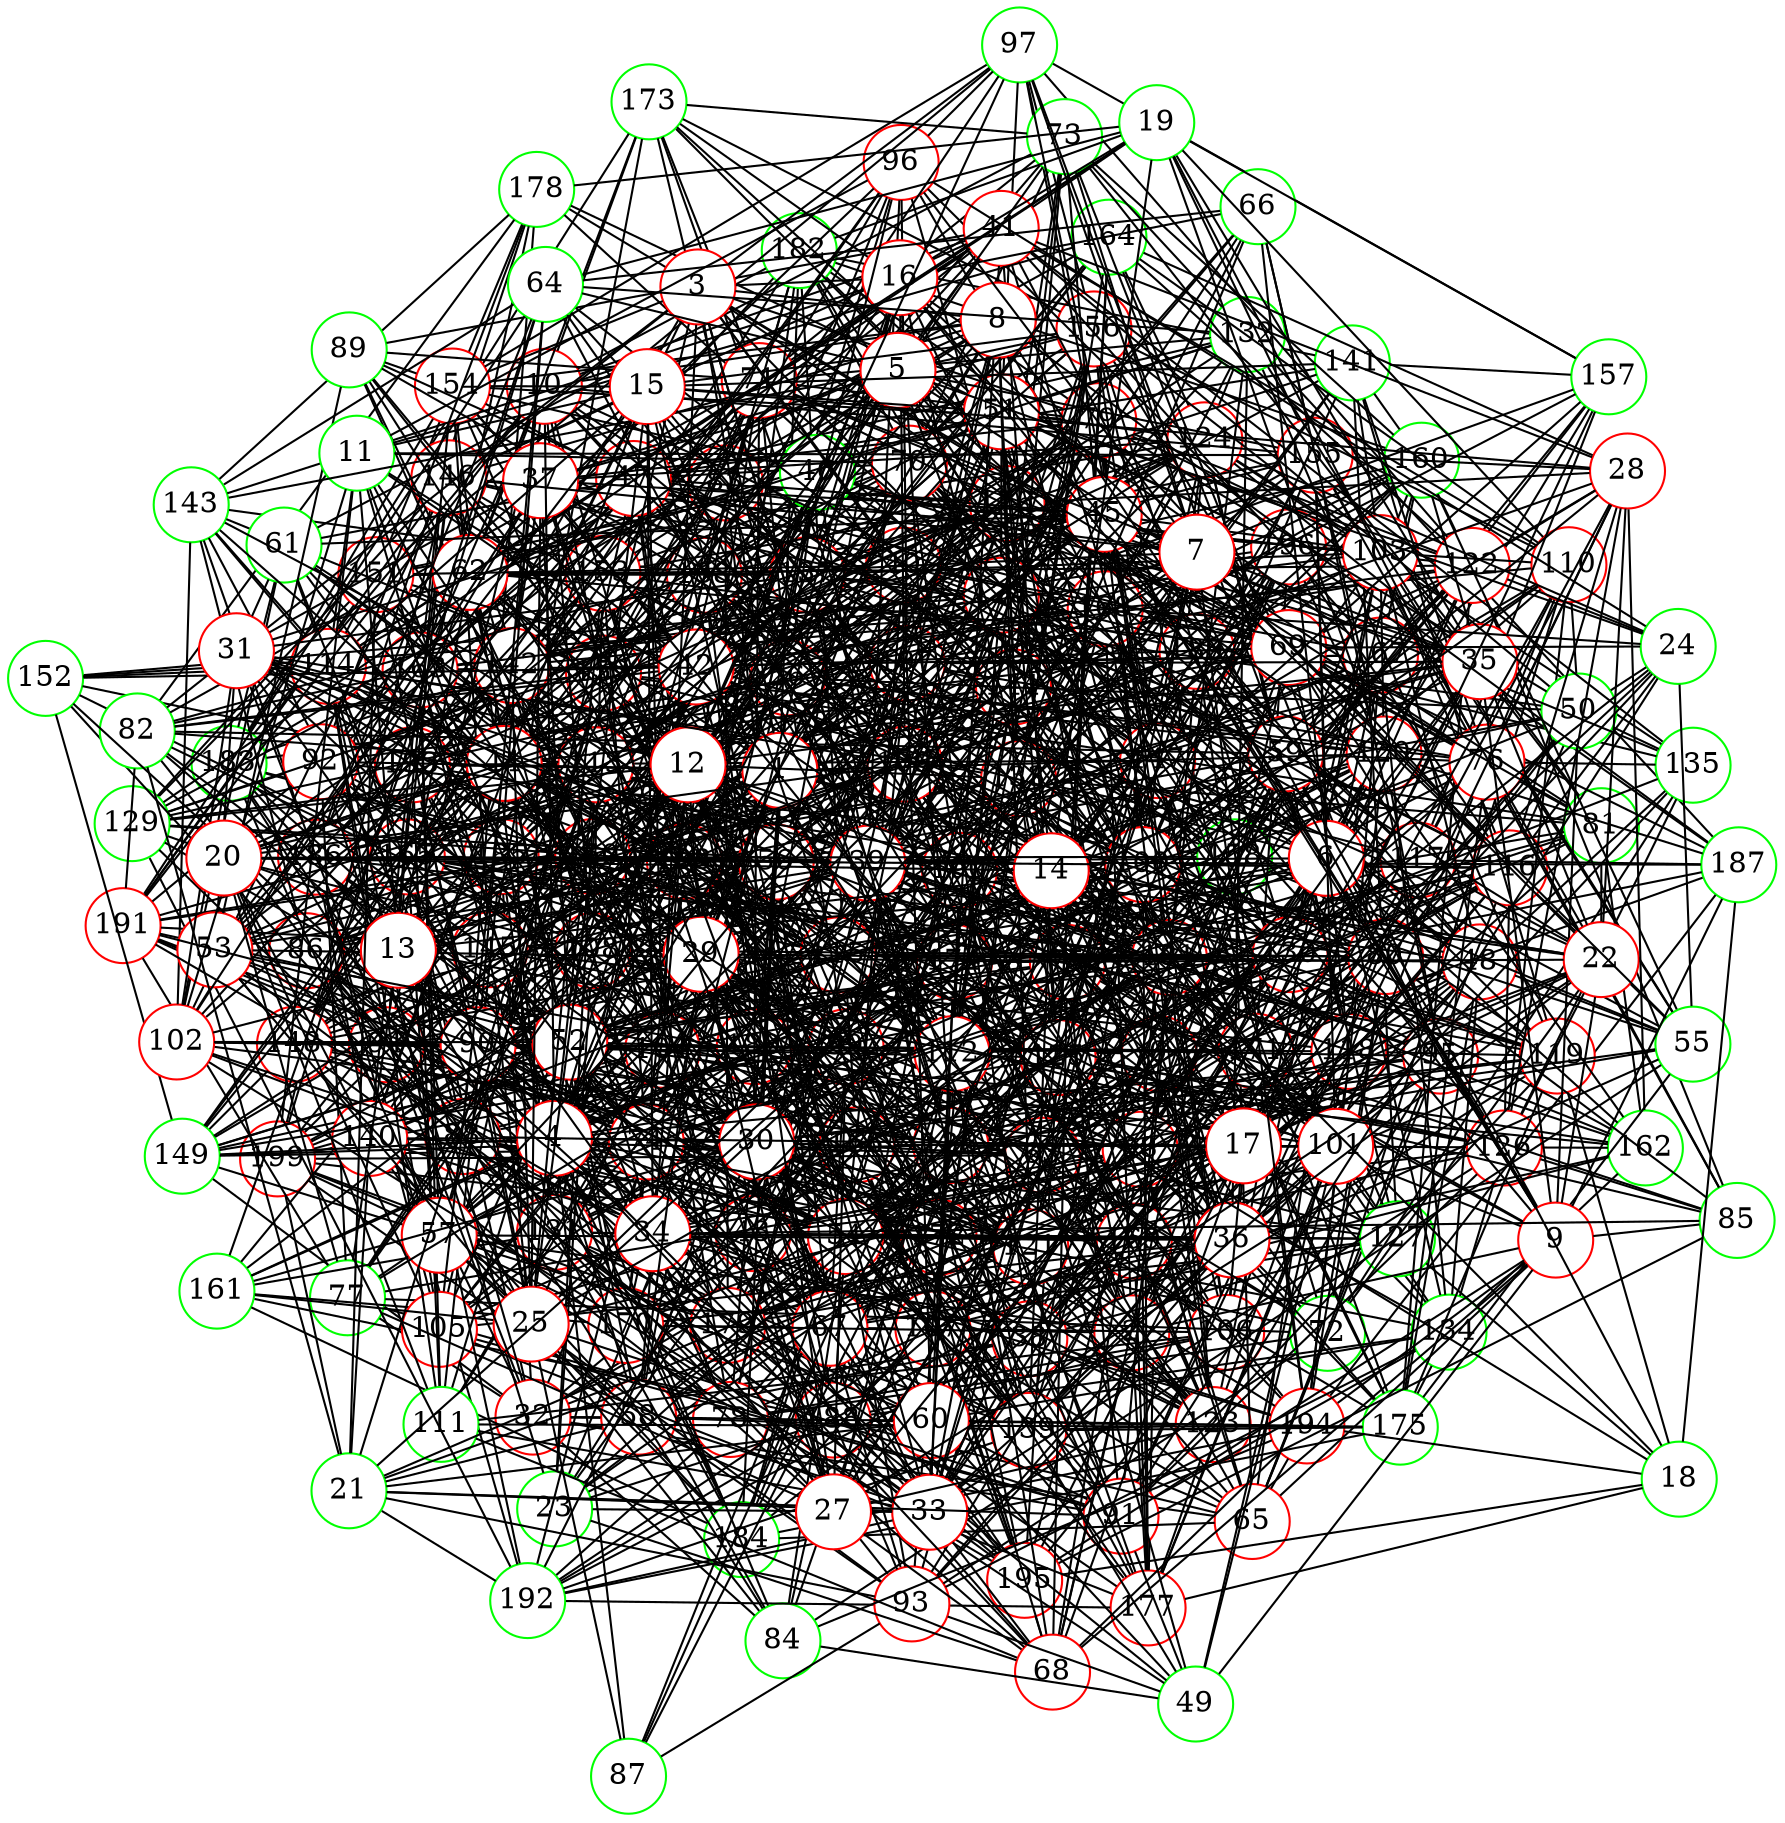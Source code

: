 graph {
graph ["layout"="fdp"]
node ["style"="filled","fillcolor"="white","fixedsize"="true","shape"="circle"]
"0" ["color"="red"]
"32" ["color"="red"]
"65" ["color"="red"]
"98" ["color"="red"]
"195" ["color"="red"]
"133" ["color"="red"]
"134" ["color"="green"]
"162" ["color"="green"]
"166" ["color"="red"]
"194" ["color"="red"]
"170" ["color"="red"]
"198" ["color"="red"]
"184" ["color"="green"]
"189" ["color"="red"]
"196" ["color"="red"]
"181" ["color"="red"]
"182" ["color"="green"]
"186" ["color"="red"]
"192" ["color"="green"]
"167" ["color"="red"]
"197" ["color"="red"]
"138" ["color"="red"]
"141" ["color"="green"]
"160" ["color"="green"]
"174" ["color"="red"]
"175" ["color"="green"]
"180" ["color"="red"]
"183" ["color"="green"]
"190" ["color"="red"]
"172" ["color"="red"]
"199" ["color"="red"]
"179" ["color"="red"]
"193" ["color"="red"]
"191" ["color"="red"]
"157" ["color"="green"]
"158" ["color"="green"]
"143" ["color"="green"]
"178" ["color"="green"]
"185" ["color"="red"]
"159" ["color"="red"]
"151" ["color"="red"]
"155" ["color"="red"]
"156" ["color"="red"]
"171" ["color"="red"]
"188" ["color"="red"]
"173" ["color"="green"]
"144" ["color"="red"]
"150" ["color"="red"]
"154" ["color"="red"]
"163" ["color"="red"]
"169" ["color"="red"]
"177" ["color"="red"]
"108" ["color"="red"]
"137" ["color"="red"]
"161" ["color"="green"]
"164" ["color"="green"]
"145" ["color"="red"]
"176" ["color"="red"]
"187" ["color"="green"]
"109" ["color"="red"]
"118" ["color"="red"]
"139" ["color"="red"]
"147" ["color"="red"]
"119" ["color"="red"]
"132" ["color"="green"]
"168" ["color"="red"]
"124" ["color"="red"]
"165" ["color"="red"]
"135" ["color"="green"]
"127" ["color"="green"]
"146" ["color"="red"]
"153" ["color"="red"]
"126" ["color"="red"]
"120" ["color"="red"]
"123" ["color"="red"]
"136" ["color"="red"]
"148" ["color"="red"]
"149" ["color"="green"]
"152" ["color"="green"]
"125" ["color"="red"]
"131" ["color"="red"]
"72" ["color"="green"]
"77" ["color"="green"]
"91" ["color"="red"]
"104" ["color"="red"]
"105" ["color"="red"]
"130" ["color"="red"]
"114" ["color"="red"]
"115" ["color"="red"]
"111" ["color"="green"]
"121" ["color"="red"]
"140" ["color"="red"]
"117" ["color"="red"]
"92" ["color"="red"]
"129" ["color"="green"]
"78" ["color"="red"]
"106" ["color"="red"]
"107" ["color"="red"]
"128" ["color"="red"]
"88" ["color"="red"]
"102" ["color"="red"]
"113" ["color"="red"]
"142" ["color"="red"]
"94" ["color"="red"]
"122" ["color"="red"]
"110" ["color"="red"]
"80" ["color"="red"]
"85" ["color"="green"]
"93" ["color"="red"]
"75" ["color"="red"]
"83" ["color"="red"]
"97" ["color"="green"]
"116" ["color"="red"]
"95" ["color"="red"]
"99" ["color"="red"]
"38" ["color"="red"]
"70" ["color"="red"]
"73" ["color"="green"]
"112" ["color"="red"]
"74" ["color"="red"]
"81" ["color"="green"]
"90" ["color"="red"]
"48" ["color"="red"]
"67" ["color"="red"]
"103" ["color"="red"]
"82" ["color"="green"]
"55" ["color"="green"]
"100" ["color"="red"]
"84" ["color"="green"]
"63" ["color"="red"]
"71" ["color"="red"]
"79" ["color"="red"]
"89" ["color"="green"]
"59" ["color"="red"]
"76" ["color"="red"]
"50" ["color"="green"]
"56" ["color"="red"]
"61" ["color"="green"]
"54" ["color"="red"]
"87" ["color"="green"]
"58" ["color"="red"]
"62" ["color"="red"]
"96" ["color"="red"]
"69" ["color"="red"]
"86" ["color"="red"]
"40" ["color"="red"]
"43" ["color"="red"]
"47" ["color"="red"]
"53" ["color"="red"]
"60" ["color"="red"]
"2" ["color"="red"]
"35" ["color"="red"]
"44" ["color"="red"]
"45" ["color"="red"]
"46" ["color"="green"]
"36" ["color"="red"]
"51" ["color"="red"]
"57" ["color"="red"]
"68" ["color"="red"]
"6" ["color"="red"]
"9" ["color"="red"]
"39" ["color"="red"]
"49" ["color"="green"]
"101" ["color"="red"]
"22" ["color"="red"]
"28" ["color"="red"]
"41" ["color"="red"]
"42" ["color"="red"]
"52" ["color"="red"]
"10" ["color"="red"]
"23" ["color"="green"]
"33" ["color"="red"]
"26" ["color"="red"]
"1" ["color"="red"]
"66" ["color"="green"]
"3" ["color"="red"]
"8" ["color"="red"]
"30" ["color"="red"]
"37" ["color"="red"]
"16" ["color"="red"]
"34" ["color"="red"]
"19" ["color"="green"]
"64" ["color"="green"]
"4" ["color"="red"]
"5" ["color"="red"]
"24" ["color"="green"]
"11" ["color"="green"]
"13" ["color"="red"]
"15" ["color"="red"]
"17" ["color"="red"]
"25" ["color"="red"]
"29" ["color"="red"]
"7" ["color"="red"]
"12" ["color"="red"]
"31" ["color"="red"]
"14" ["color"="red"]
"20" ["color"="red"]
"18" ["color"="green"]
"21" ["color"="green"]
"27" ["color"="red"]
"0" -- "32"
"0" -- "96"
"0" -- "193"
"0" -- "2"
"0" -- "99"
"0" -- "166"
"0" -- "167"
"0" -- "10"
"0" -- "106"
"0" -- "75"
"0" -- "174"
"0" -- "79"
"0" -- "48"
"0" -- "81"
"0" -- "177"
"0" -- "23"
"0" -- "26"
"0" -- "123"
"0" -- "156"
"0" -- "94"
"0" -- "63"
"32" -- "65"
"32" -- "194"
"32" -- "165"
"32" -- "38"
"32" -- "40"
"32" -- "43"
"32" -- "77"
"32" -- "84"
"32" -- "117"
"32" -- "149"
"32" -- "86"
"32" -- "185"
"32" -- "58"
"32" -- "91"
"65" -- "98"
"65" -- "194"
"65" -- "131"
"65" -- "198"
"65" -- "167"
"65" -- "72"
"65" -- "104"
"65" -- "75"
"65" -- "107"
"65" -- "116"
"65" -- "184"
"65" -- "188"
"65" -- "158"
"65" -- "95"
"98" -- "195"
"98" -- "133"
"98" -- "138"
"98" -- "157"
"98" -- "160"
"98" -- "108"
"98" -- "177"
"98" -- "120"
"98" -- "123"
"98" -- "124"
"98" -- "191"
"133" -- "134"
"133" -- "199"
"133" -- "150"
"133" -- "156"
"133" -- "158"
"133" -- "180"
"133" -- "191"
"134" -- "162"
"134" -- "167"
"134" -- "138"
"134" -- "175"
"134" -- "144"
"134" -- "188"
"162" -- "166"
"162" -- "181"
"166" -- "194"
"166" -- "195"
"166" -- "170"
"166" -- "181"
"166" -- "182"
"166" -- "184"
"170" -- "198"
"170" -- "184"
"184" -- "194"
"184" -- "189"
"189" -- "196"
"181" -- "182"
"181" -- "186"
"186" -- "192"
"167" -- "197"
"167" -- "181"
"167" -- "182"
"138" -- "197"
"138" -- "141"
"138" -- "143"
"138" -- "180"
"138" -- "181"
"138" -- "182"
"138" -- "151"
"138" -- "155"
"138" -- "156"
"141" -- "160"
"141" -- "172"
"141" -- "182"
"141" -- "157"
"160" -- "197"
"160" -- "167"
"160" -- "174"
"160" -- "182"
"160" -- "190"
"174" -- "197"
"174" -- "175"
"174" -- "183"
"175" -- "192"
"175" -- "180"
"175" -- "181"
"183" -- "197"
"172" -- "196"
"172" -- "199"
"172" -- "179"
"172" -- "191"
"179" -- "193"
"179" -- "196"
"179" -- "197"
"179" -- "199"
"179" -- "190"
"157" -- "167"
"157" -- "158"
"143" -- "170"
"143" -- "178"
"143" -- "185"
"143" -- "186"
"143" -- "159"
"178" -- "193"
"178" -- "196"
"178" -- "186"
"159" -- "194"
"159" -- "166"
"151" -- "166"
"151" -- "178"
"151" -- "159"
"151" -- "191"
"156" -- "171"
"156" -- "173"
"156" -- "174"
"156" -- "185"
"171" -- "194"
"171" -- "196"
"171" -- "180"
"171" -- "181"
"171" -- "188"
"171" -- "189"
"188" -- "195"
"173" -- "183"
"173" -- "189"
"173" -- "174"
"144" -- "193"
"144" -- "197"
"144" -- "180"
"144" -- "150"
"144" -- "184"
"144" -- "185"
"144" -- "154"
"144" -- "186"
"144" -- "157"
"150" -- "183"
"150" -- "155"
"150" -- "191"
"154" -- "163"
"154" -- "174"
"154" -- "183"
"163" -- "196"
"163" -- "167"
"163" -- "169"
"163" -- "185"
"163" -- "190"
"169" -- "192"
"169" -- "177"
"169" -- "185"
"169" -- "188"
"177" -- "192"
"177" -- "180"
"108" -- "160"
"108" -- "137"
"108" -- "109"
"108" -- "146"
"108" -- "153"
"108" -- "126"
"108" -- "191"
"137" -- "161"
"137" -- "164"
"137" -- "167"
"137" -- "169"
"137" -- "145"
"137" -- "151"
"161" -- "180"
"161" -- "184"
"161" -- "170"
"161" -- "188"
"161" -- "174"
"145" -- "199"
"145" -- "173"
"145" -- "176"
"145" -- "154"
"176" -- "193"
"176" -- "181"
"176" -- "183"
"176" -- "187"
"176" -- "189"
"187" -- "194"
"187" -- "196"
"109" -- "145"
"109" -- "181"
"109" -- "118"
"109" -- "150"
"109" -- "155"
"118" -- "194"
"118" -- "167"
"118" -- "137"
"118" -- "139"
"118" -- "145"
"118" -- "119"
"118" -- "184"
"118" -- "124"
"139" -- "192"
"139" -- "175"
"139" -- "147"
"139" -- "179"
"139" -- "181"
"139" -- "150"
"139" -- "159"
"147" -- "193"
"147" -- "175"
"147" -- "178"
"147" -- "182"
"147" -- "156"
"147" -- "188"
"147" -- "189"
"119" -- "132"
"119" -- "166"
"119" -- "168"
"119" -- "141"
"119" -- "175"
"119" -- "144"
"119" -- "185"
"119" -- "190"
"132" -- "133"
"132" -- "181"
"132" -- "187"
"168" -- "198"
"168" -- "174"
"168" -- "181"
"124" -- "132"
"124" -- "164"
"124" -- "165"
"124" -- "135"
"124" -- "168"
"124" -- "137"
"124" -- "151"
"124" -- "127"
"165" -- "166"
"165" -- "198"
"165" -- "171"
"165" -- "181"
"165" -- "184"
"127" -- "170"
"127" -- "141"
"127" -- "158"
"146" -- "193"
"146" -- "165"
"146" -- "199"
"146" -- "170"
"146" -- "189"
"146" -- "190"
"146" -- "159"
"146" -- "191"
"153" -- "165"
"153" -- "171"
"153" -- "176"
"153" -- "186"
"126" -- "134"
"126" -- "135"
"126" -- "176"
"126" -- "145"
"120" -- "194"
"120" -- "196"
"120" -- "137"
"120" -- "139"
"120" -- "187"
"120" -- "190"
"120" -- "159"
"123" -- "167"
"123" -- "136"
"123" -- "169"
"123" -- "139"
"123" -- "172"
"123" -- "177"
"123" -- "181"
"123" -- "150"
"123" -- "188"
"123" -- "125"
"123" -- "190"
"136" -- "168"
"136" -- "137"
"136" -- "170"
"136" -- "148"
"136" -- "149"
"136" -- "187"
"136" -- "190"
"136" -- "159"
"148" -- "195"
"148" -- "198"
"148" -- "149"
"148" -- "182"
"149" -- "165"
"149" -- "198"
"149" -- "179"
"149" -- "152"
"149" -- "153"
"152" -- "165"
"152" -- "168"
"152" -- "190"
"125" -- "162"
"125" -- "195"
"125" -- "164"
"125" -- "133"
"125" -- "165"
"125" -- "179"
"125" -- "150"
"125" -- "185"
"125" -- "189"
"131" -- "161"
"131" -- "163"
"131" -- "174"
"131" -- "180"
"131" -- "183"
"131" -- "185"
"131" -- "154"
"72" -- "135"
"72" -- "168"
"72" -- "137"
"72" -- "77"
"72" -- "78"
"72" -- "110"
"72" -- "174"
"72" -- "80"
"72" -- "88"
"72" -- "93"
"77" -- "91"
"77" -- "92"
"77" -- "191"
"91" -- "131"
"91" -- "134"
"91" -- "104"
"91" -- "105"
"91" -- "172"
"91" -- "117"
"91" -- "119"
"91" -- "189"
"91" -- "126"
"104" -- "195"
"104" -- "198"
"104" -- "199"
"104" -- "139"
"104" -- "146"
"104" -- "149"
"104" -- "105"
"104" -- "171"
"104" -- "174"
"104" -- "111"
"104" -- "181"
"104" -- "121"
"104" -- "127"
"105" -- "130"
"105" -- "131"
"105" -- "165"
"105" -- "109"
"105" -- "174"
"105" -- "177"
"105" -- "114"
"105" -- "186"
"130" -- "160"
"130" -- "162"
"130" -- "199"
"130" -- "174"
"130" -- "187"
"130" -- "156"
"114" -- "192"
"114" -- "164"
"114" -- "133"
"114" -- "143"
"114" -- "115"
"114" -- "151"
"114" -- "152"
"115" -- "193"
"115" -- "196"
"115" -- "139"
"115" -- "176"
"115" -- "149"
"115" -- "181"
"115" -- "153"
"115" -- "127"
"111" -- "193"
"111" -- "163"
"111" -- "197"
"111" -- "185"
"111" -- "175"
"121" -- "198"
"121" -- "140"
"121" -- "174"
"121" -- "180"
"121" -- "123"
"121" -- "126"
"140" -- "163"
"140" -- "184"
"140" -- "186"
"117" -- "133"
"117" -- "145"
"117" -- "179"
"117" -- "182"
"117" -- "187"
"117" -- "156"
"117" -- "157"
"92" -- "129"
"92" -- "104"
"92" -- "137"
"92" -- "176"
"92" -- "145"
"92" -- "178"
"92" -- "182"
"92" -- "185"
"92" -- "189"
"92" -- "158"
"92" -- "191"
"129" -- "192"
"129" -- "131"
"129" -- "163"
"129" -- "198"
"129" -- "168"
"129" -- "145"
"129" -- "146"
"129" -- "151"
"78" -- "192"
"78" -- "193"
"78" -- "169"
"78" -- "106"
"78" -- "140"
"78" -- "115"
"78" -- "88"
"78" -- "122"
"78" -- "159"
"106" -- "195"
"106" -- "107"
"106" -- "171"
"106" -- "109"
"106" -- "111"
"106" -- "117"
"106" -- "181"
"106" -- "185"
"106" -- "188"
"107" -- "128"
"107" -- "192"
"107" -- "162"
"107" -- "163"
"107" -- "164"
"107" -- "133"
"107" -- "166"
"107" -- "170"
"107" -- "148"
"107" -- "119"
"107" -- "188"
"128" -- "130"
"128" -- "132"
"128" -- "133"
"128" -- "135"
"128" -- "137"
"128" -- "152"
"128" -- "157"
"128" -- "159"
"128" -- "175"
"128" -- "181"
"128" -- "182"
"128" -- "188"
"88" -- "165"
"88" -- "102"
"88" -- "134"
"88" -- "166"
"88" -- "138"
"88" -- "139"
"88" -- "113"
"88" -- "177"
"88" -- "114"
"88" -- "178"
"88" -- "152"
"88" -- "94"
"102" -- "104"
"102" -- "107"
"102" -- "171"
"102" -- "143"
"102" -- "146"
"102" -- "183"
"102" -- "153"
"113" -- "129"
"113" -- "132"
"113" -- "197"
"113" -- "199"
"113" -- "136"
"113" -- "141"
"113" -- "142"
"113" -- "176"
"113" -- "118"
"142" -- "160"
"142" -- "172"
"142" -- "148"
"94" -- "193"
"94" -- "98"
"94" -- "197"
"94" -- "108"
"94" -- "172"
"94" -- "111"
"94" -- "144"
"94" -- "114"
"94" -- "115"
"94" -- "148"
"94" -- "118"
"94" -- "121"
"94" -- "154"
"94" -- "125"
"94" -- "191"
"122" -- "160"
"122" -- "164"
"122" -- "197"
"122" -- "167"
"122" -- "169"
"122" -- "171"
"122" -- "175"
"122" -- "151"
"122" -- "125"
"110" -- "164"
"110" -- "196"
"110" -- "142"
"110" -- "180"
"110" -- "117"
"110" -- "156"
"110" -- "126"
"110" -- "158"
"80" -- "194"
"80" -- "108"
"80" -- "115"
"80" -- "85"
"80" -- "88"
"80" -- "185"
"80" -- "91"
"80" -- "123"
"80" -- "190"
"85" -- "195"
"85" -- "122"
"85" -- "155"
"85" -- "125"
"85" -- "126"
"85" -- "174"
"93" -- "134"
"93" -- "198"
"93" -- "135"
"93" -- "199"
"93" -- "169"
"93" -- "172"
"93" -- "142"
"93" -- "147"
"93" -- "186"
"75" -- "130"
"75" -- "164"
"75" -- "165"
"75" -- "171"
"75" -- "83"
"75" -- "115"
"75" -- "117"
"75" -- "120"
"75" -- "122"
"75" -- "91"
"75" -- "94"
"83" -- "97"
"83" -- "130"
"83" -- "131"
"83" -- "196"
"83" -- "165"
"83" -- "111"
"83" -- "147"
"83" -- "179"
"83" -- "148"
"83" -- "122"
"83" -- "188"
"97" -- "147"
"97" -- "151"
"97" -- "122"
"97" -- "154"
"97" -- "156"
"97" -- "157"
"116" -- "196"
"116" -- "165"
"116" -- "139"
"116" -- "118"
"116" -- "126"
"95" -- "99"
"95" -- "164"
"95" -- "109"
"95" -- "113"
"95" -- "179"
"95" -- "181"
"95" -- "120"
"95" -- "121"
"95" -- "123"
"95" -- "155"
"95" -- "126"
"99" -- "128"
"99" -- "193"
"99" -- "195"
"99" -- "141"
"99" -- "110"
"99" -- "177"
"99" -- "114"
"99" -- "148"
"99" -- "180"
"99" -- "149"
"99" -- "124"
"99" -- "156"
"38" -- "192"
"38" -- "194"
"38" -- "70"
"38" -- "198"
"38" -- "171"
"38" -- "140"
"38" -- "48"
"38" -- "80"
"38" -- "177"
"38" -- "50"
"38" -- "54"
"38" -- "55"
"38" -- "58"
"38" -- "154"
"38" -- "186"
"38" -- "59"
"38" -- "91"
"38" -- "123"
"38" -- "127"
"70" -- "164"
"70" -- "104"
"70" -- "168"
"70" -- "73"
"70" -- "74"
"70" -- "138"
"70" -- "77"
"70" -- "118"
"70" -- "151"
"70" -- "153"
"70" -- "95"
"73" -- "160"
"73" -- "132"
"73" -- "168"
"73" -- "173"
"73" -- "80"
"73" -- "112"
"73" -- "144"
"73" -- "176"
"73" -- "159"
"112" -- "163"
"112" -- "134"
"112" -- "198"
"112" -- "135"
"112" -- "139"
"112" -- "142"
"112" -- "174"
"112" -- "144"
"112" -- "177"
"112" -- "156"
"112" -- "188"
"112" -- "189"
"112" -- "190"
"74" -- "192"
"74" -- "99"
"74" -- "195"
"74" -- "168"
"74" -- "170"
"74" -- "108"
"74" -- "142"
"74" -- "176"
"74" -- "81"
"74" -- "145"
"74" -- "179"
"74" -- "116"
"74" -- "149"
"74" -- "151"
"74" -- "153"
"74" -- "90"
"74" -- "127"
"74" -- "191"
"81" -- "162"
"81" -- "133"
"81" -- "166"
"81" -- "176"
"81" -- "115"
"81" -- "88"
"81" -- "155"
"81" -- "159"
"90" -- "193"
"90" -- "130"
"90" -- "195"
"90" -- "164"
"90" -- "167"
"90" -- "199"
"90" -- "136"
"90" -- "109"
"90" -- "176"
"90" -- "114"
"90" -- "123"
"48" -- "67"
"48" -- "70"
"48" -- "134"
"48" -- "198"
"48" -- "103"
"48" -- "135"
"48" -- "107"
"48" -- "139"
"48" -- "171"
"48" -- "175"
"48" -- "83"
"48" -- "117"
"48" -- "55"
"48" -- "59"
"67" -- "193"
"67" -- "99"
"67" -- "196"
"67" -- "103"
"67" -- "78"
"67" -- "82"
"67" -- "150"
"67" -- "184"
"67" -- "153"
"67" -- "90"
"67" -- "127"
"103" -- "130"
"103" -- "163"
"103" -- "104"
"103" -- "137"
"103" -- "106"
"103" -- "141"
"103" -- "146"
"103" -- "116"
"103" -- "120"
"103" -- "124"
"103" -- "156"
"82" -- "163"
"82" -- "138"
"82" -- "107"
"82" -- "108"
"82" -- "113"
"82" -- "178"
"82" -- "88"
"82" -- "159"
"82" -- "191"
"55" -- "160"
"55" -- "100"
"55" -- "132"
"55" -- "103"
"55" -- "136"
"55" -- "175"
"55" -- "147"
"55" -- "84"
"55" -- "116"
"55" -- "158"
"55" -- "63"
"100" -- "196"
"100" -- "133"
"100" -- "109"
"100" -- "177"
"100" -- "116"
"100" -- "149"
"100" -- "150"
"100" -- "119"
"100" -- "120"
"100" -- "121"
"100" -- "153"
"100" -- "122"
"100" -- "155"
"100" -- "124"
"84" -- "145"
"84" -- "194"
"84" -- "183"
"84" -- "188"
"63" -- "65"
"63" -- "196"
"63" -- "102"
"63" -- "71"
"63" -- "199"
"63" -- "72"
"63" -- "136"
"63" -- "75"
"63" -- "140"
"63" -- "80"
"63" -- "116"
"63" -- "117"
"63" -- "124"
"71" -- "131"
"71" -- "163"
"71" -- "132"
"71" -- "198"
"71" -- "135"
"71" -- "73"
"71" -- "138"
"71" -- "173"
"71" -- "142"
"71" -- "79"
"71" -- "113"
"71" -- "145"
"71" -- "82"
"71" -- "148"
"71" -- "89"
"71" -- "185"
"71" -- "186"
"79" -- "97"
"79" -- "103"
"79" -- "106"
"79" -- "170"
"79" -- "109"
"79" -- "173"
"79" -- "113"
"79" -- "115"
"79" -- "116"
"79" -- "181"
"79" -- "150"
"79" -- "122"
"79" -- "154"
"79" -- "125"
"89" -- "150"
"89" -- "166"
"89" -- "104"
"89" -- "154"
"89" -- "158"
"89" -- "159"
"59" -- "97"
"59" -- "98"
"59" -- "198"
"59" -- "107"
"59" -- "76"
"59" -- "140"
"59" -- "176"
"59" -- "82"
"59" -- "116"
"59" -- "118"
"59" -- "189"
"59" -- "95"
"76" -- "131"
"76" -- "197"
"76" -- "135"
"76" -- "172"
"76" -- "141"
"76" -- "110"
"76" -- "175"
"76" -- "176"
"76" -- "177"
"76" -- "178"
"76" -- "115"
"76" -- "116"
"76" -- "85"
"50" -- "135"
"50" -- "169"
"50" -- "110"
"50" -- "174"
"50" -- "79"
"50" -- "116"
"50" -- "56"
"50" -- "120"
"50" -- "153"
"56" -- "161"
"56" -- "98"
"56" -- "162"
"56" -- "67"
"56" -- "195"
"56" -- "103"
"56" -- "138"
"56" -- "140"
"56" -- "172"
"56" -- "180"
"56" -- "118"
"56" -- "182"
"56" -- "89"
"56" -- "185"
"56" -- "123"
"56" -- "187"
"56" -- "61"
"61" -- "165"
"61" -- "102"
"61" -- "166"
"61" -- "73"
"61" -- "112"
"61" -- "114"
"61" -- "115"
"61" -- "183"
"54" -- "129"
"54" -- "131"
"54" -- "197"
"54" -- "74"
"54" -- "84"
"54" -- "148"
"54" -- "87"
"54" -- "88"
"54" -- "90"
"54" -- "155"
"54" -- "156"
"54" -- "93"
"54" -- "98"
"54" -- "166"
"54" -- "169"
"54" -- "177"
"54" -- "179"
"54" -- "116"
"54" -- "120"
"54" -- "59"
"54" -- "188"
"54" -- "127"
"87" -- "112"
"87" -- "136"
"87" -- "93"
"58" -- "198"
"58" -- "139"
"58" -- "76"
"58" -- "80"
"58" -- "148"
"58" -- "180"
"58" -- "181"
"58" -- "188"
"58" -- "62"
"62" -- "96"
"62" -- "161"
"62" -- "132"
"62" -- "69"
"62" -- "102"
"62" -- "137"
"62" -- "173"
"62" -- "83"
"62" -- "92"
"62" -- "125"
"62" -- "63"
"96" -- "97"
"96" -- "196"
"96" -- "165"
"96" -- "197"
"96" -- "198"
"96" -- "153"
"96" -- "159"
"69" -- "162"
"69" -- "134"
"69" -- "71"
"69" -- "109"
"69" -- "81"
"69" -- "181"
"69" -- "86"
"69" -- "122"
"69" -- "186"
"86" -- "168"
"86" -- "170"
"86" -- "172"
"86" -- "143"
"86" -- "147"
"86" -- "179"
"86" -- "189"
"40" -- "129"
"40" -- "100"
"40" -- "69"
"40" -- "166"
"40" -- "167"
"40" -- "43"
"40" -- "146"
"40" -- "147"
"40" -- "116"
"40" -- "117"
"40" -- "151"
"40" -- "120"
"40" -- "155"
"40" -- "60"
"40" -- "124"
"40" -- "190"
"43" -- "98"
"43" -- "195"
"43" -- "100"
"43" -- "71"
"43" -- "105"
"43" -- "172"
"43" -- "174"
"43" -- "47"
"43" -- "144"
"43" -- "176"
"43" -- "145"
"43" -- "183"
"43" -- "126"
"43" -- "158"
"43" -- "127"
"47" -- "128"
"47" -- "98"
"47" -- "163"
"47" -- "132"
"47" -- "69"
"47" -- "70"
"47" -- "198"
"47" -- "105"
"47" -- "171"
"47" -- "141"
"47" -- "176"
"47" -- "180"
"47" -- "53"
"47" -- "86"
"47" -- "89"
"47" -- "59"
"47" -- "61"
"53" -- "128"
"53" -- "74"
"53" -- "138"
"53" -- "75"
"53" -- "142"
"53" -- "148"
"53" -- "150"
"53" -- "56"
"53" -- "89"
"53" -- "121"
"53" -- "185"
"53" -- "188"
"60" -- "134"
"60" -- "199"
"60" -- "78"
"60" -- "174"
"60" -- "175"
"60" -- "147"
"60" -- "118"
"60" -- "61"
"2" -- "35"
"2" -- "36"
"2" -- "68"
"2" -- "133"
"2" -- "197"
"2" -- "6"
"2" -- "168"
"2" -- "9"
"2" -- "42"
"2" -- "170"
"2" -- "139"
"2" -- "109"
"2" -- "174"
"2" -- "177"
"2" -- "52"
"2" -- "117"
"2" -- "181"
"2" -- "57"
"2" -- "123"
"2" -- "92"
"2" -- "95"
"35" -- "160"
"35" -- "133"
"35" -- "197"
"35" -- "70"
"35" -- "73"
"35" -- "169"
"35" -- "44"
"35" -- "45"
"35" -- "46"
"35" -- "81"
"35" -- "180"
"35" -- "56"
"35" -- "60"
"35" -- "124"
"44" -- "130"
"44" -- "70"
"44" -- "102"
"44" -- "105"
"44" -- "140"
"44" -- "79"
"44" -- "115"
"44" -- "149"
"44" -- "54"
"44" -- "151"
"44" -- "91"
"44" -- "124"
"44" -- "125"
"45" -- "96"
"45" -- "128"
"45" -- "197"
"45" -- "103"
"45" -- "168"
"45" -- "76"
"45" -- "173"
"45" -- "174"
"45" -- "83"
"45" -- "147"
"45" -- "148"
"45" -- "123"
"45" -- "61"
"45" -- "94"
"45" -- "126"
"46" -- "165"
"46" -- "167"
"46" -- "170"
"46" -- "172"
"46" -- "58"
"46" -- "154"
"46" -- "127"
"46" -- "159"
"36" -- "162"
"36" -- "67"
"36" -- "131"
"36" -- "132"
"36" -- "133"
"36" -- "105"
"36" -- "109"
"36" -- "175"
"36" -- "48"
"36" -- "51"
"36" -- "179"
"36" -- "57"
"36" -- "93"
"36" -- "62"
"51" -- "128"
"51" -- "97"
"51" -- "98"
"51" -- "99"
"51" -- "196"
"51" -- "133"
"51" -- "70"
"51" -- "142"
"51" -- "180"
"51" -- "56"
"51" -- "122"
"51" -- "124"
"51" -- "125"
"51" -- "158"
"57" -- "163"
"57" -- "195"
"57" -- "133"
"57" -- "199"
"57" -- "104"
"57" -- "170"
"57" -- "140"
"57" -- "77"
"57" -- "144"
"57" -- "113"
"57" -- "183"
"57" -- "120"
"57" -- "58"
"57" -- "159"
"68" -- "98"
"68" -- "194"
"68" -- "131"
"68" -- "195"
"68" -- "69"
"68" -- "75"
"68" -- "111"
"68" -- "112"
"68" -- "115"
"68" -- "188"
"6" -- "98"
"6" -- "162"
"6" -- "35"
"6" -- "70"
"6" -- "198"
"6" -- "71"
"6" -- "104"
"6" -- "9"
"6" -- "48"
"6" -- "148"
"6" -- "184"
"6" -- "57"
"6" -- "153"
"6" -- "155"
"6" -- "60"
"6" -- "189"
"6" -- "159"
"9" -- "65"
"9" -- "194"
"9" -- "35"
"9" -- "195"
"9" -- "68"
"9" -- "39"
"9" -- "75"
"9" -- "45"
"9" -- "49"
"9" -- "50"
"9" -- "85"
"9" -- "22"
"9" -- "150"
"9" -- "59"
"9" -- "187"
"9" -- "189"
"9" -- "158"
"9" -- "95"
"39" -- "129"
"39" -- "195"
"39" -- "197"
"39" -- "137"
"39" -- "138"
"39" -- "139"
"39" -- "143"
"39" -- "148"
"39" -- "86"
"39" -- "150"
"39" -- "91"
"39" -- "95"
"39" -- "96"
"39" -- "100"
"39" -- "102"
"39" -- "167"
"39" -- "168"
"39" -- "45"
"39" -- "181"
"39" -- "119"
"39" -- "185"
"49" -- "179"
"49" -- "84"
"49" -- "101"
"49" -- "118"
"49" -- "166"
"49" -- "170"
"49" -- "91"
"49" -- "60"
"49" -- "93"
"49" -- "190"
"101" -- "128"
"101" -- "133"
"101" -- "197"
"101" -- "166"
"101" -- "136"
"101" -- "168"
"101" -- "138"
"101" -- "108"
"101" -- "177"
"101" -- "179"
"101" -- "155"
"101" -- "190"
"101" -- "127"
"22" -- "193"
"22" -- "35"
"22" -- "67"
"22" -- "36"
"22" -- "38"
"22" -- "72"
"22" -- "170"
"22" -- "172"
"22" -- "46"
"22" -- "174"
"22" -- "81"
"22" -- "147"
"22" -- "117"
"22" -- "155"
"22" -- "28"
"22" -- "126"
"22" -- "190"
"28" -- "162"
"28" -- "100"
"28" -- "164"
"28" -- "41"
"28" -- "76"
"28" -- "144"
"28" -- "176"
"28" -- "116"
"28" -- "117"
"28" -- "118"
"28" -- "122"
"28" -- "155"
"28" -- "126"
"28" -- "190"
"41" -- "129"
"41" -- "135"
"41" -- "167"
"41" -- "42"
"41" -- "44"
"41" -- "110"
"41" -- "80"
"41" -- "112"
"41" -- "113"
"41" -- "50"
"41" -- "114"
"41" -- "146"
"41" -- "147"
"41" -- "89"
"41" -- "92"
"41" -- "125"
"41" -- "62"
"42" -- "96"
"42" -- "100"
"42" -- "69"
"42" -- "168"
"42" -- "137"
"42" -- "79"
"42" -- "80"
"42" -- "112"
"42" -- "82"
"42" -- "117"
"42" -- "151"
"42" -- "152"
"42" -- "122"
"42" -- "154"
"42" -- "188"
"52" -- "128"
"52" -- "162"
"52" -- "131"
"52" -- "100"
"52" -- "101"
"52" -- "102"
"52" -- "199"
"52" -- "105"
"52" -- "75"
"52" -- "78"
"52" -- "116"
"52" -- "180"
"52" -- "86"
"52" -- "182"
"52" -- "121"
"52" -- "186"
"52" -- "188"
"52" -- "190"
"52" -- "191"
"10" -- "128"
"10" -- "163"
"10" -- "133"
"10" -- "198"
"10" -- "41"
"10" -- "108"
"10" -- "109"
"10" -- "173"
"10" -- "142"
"10" -- "179"
"10" -- "182"
"10" -- "183"
"10" -- "155"
"10" -- "62"
"10" -- "94"
"10" -- "158"
"10" -- "191"
"23" -- "33"
"23" -- "99"
"23" -- "68"
"23" -- "108"
"23" -- "172"
"23" -- "78"
"23" -- "174"
"23" -- "113"
"23" -- "51"
"23" -- "92"
"23" -- "188"
"23" -- "125"
"33" -- "192"
"33" -- "130"
"33" -- "67"
"33" -- "131"
"33" -- "68"
"33" -- "139"
"33" -- "145"
"33" -- "158"
"33" -- "98"
"33" -- "101"
"33" -- "102"
"33" -- "42"
"33" -- "171"
"33" -- "174"
"33" -- "111"
"33" -- "112"
"33" -- "58"
"33" -- "186"
"33" -- "59"
"33" -- "60"
"33" -- "125"
"33" -- "126"
"33" -- "63"
"26" -- "193"
"26" -- "196"
"26" -- "71"
"26" -- "136"
"26" -- "76"
"26" -- "77"
"26" -- "78"
"26" -- "79"
"26" -- "146"
"26" -- "83"
"26" -- "148"
"26" -- "99"
"26" -- "165"
"26" -- "40"
"26" -- "169"
"26" -- "43"
"26" -- "173"
"26" -- "46"
"26" -- "112"
"26" -- "50"
"26" -- "120"
"1" -- "160"
"1" -- "193"
"1" -- "66"
"1" -- "3"
"1" -- "4"
"1" -- "74"
"1" -- "106"
"1" -- "43"
"1" -- "45"
"1" -- "79"
"1" -- "48"
"1" -- "80"
"1" -- "149"
"1" -- "120"
"1" -- "184"
"1" -- "25"
"1" -- "26"
"1" -- "90"
"1" -- "92"
"1" -- "29"
"1" -- "62"
"66" -- "128"
"66" -- "144"
"66" -- "133"
"66" -- "118"
"66" -- "198"
"66" -- "120"
"66" -- "155"
"3" -- "97"
"3" -- "69"
"3" -- "39"
"3" -- "8"
"3" -- "40"
"3" -- "104"
"3" -- "136"
"3" -- "171"
"3" -- "142"
"3" -- "79"
"3" -- "16"
"3" -- "82"
"3" -- "146"
"3" -- "147"
"3" -- "86"
"3" -- "120"
"3" -- "154"
"3" -- "159"
"8" -- "99"
"8" -- "100"
"8" -- "133"
"8" -- "70"
"8" -- "10"
"8" -- "78"
"8" -- "47"
"8" -- "146"
"8" -- "83"
"8" -- "52"
"8" -- "121"
"8" -- "153"
"8" -- "185"
"8" -- "154"
"8" -- "59"
"8" -- "187"
"8" -- "30"
"30" -- "128"
"30" -- "192"
"30" -- "33"
"30" -- "161"
"30" -- "131"
"30" -- "37"
"30" -- "133"
"30" -- "139"
"30" -- "108"
"30" -- "141"
"30" -- "110"
"30" -- "148"
"30" -- "119"
"30" -- "151"
"30" -- "183"
"30" -- "88"
"30" -- "121"
"30" -- "123"
"30" -- "188"
"30" -- "190"
"30" -- "63"
"30" -- "95"
"37" -- "130"
"37" -- "194"
"37" -- "102"
"37" -- "45"
"37" -- "142"
"37" -- "79"
"37" -- "52"
"37" -- "180"
"37" -- "186"
"37" -- "124"
"37" -- "156"
"37" -- "158"
"16" -- "34"
"16" -- "66"
"16" -- "198"
"16" -- "136"
"16" -- "137"
"16" -- "169"
"16" -- "109"
"16" -- "143"
"16" -- "48"
"16" -- "176"
"16" -- "19"
"16" -- "116"
"16" -- "180"
"16" -- "185"
"16" -- "26"
"16" -- "186"
"16" -- "189"
"34" -- "98"
"34" -- "194"
"34" -- "78"
"34" -- "147"
"34" -- "116"
"34" -- "85"
"34" -- "181"
"34" -- "86"
"34" -- "118"
"34" -- "152"
"34" -- "62"
"34" -- "191"
"19" -- "64"
"19" -- "35"
"19" -- "71"
"19" -- "41"
"19" -- "76"
"19" -- "110"
"19" -- "114"
"19" -- "178"
"19" -- "182"
"19" -- "120"
"19" -- "155"
"19" -- "157"
"64" -- "66"
"64" -- "163"
"64" -- "132"
"64" -- "199"
"64" -- "137"
"64" -- "143"
"64" -- "112"
"64" -- "147"
"64" -- "185"
"64" -- "90"
"64" -- "186"
"64" -- "190"
"64" -- "191"
"4" -- "128"
"4" -- "68"
"4" -- "5"
"4" -- "137"
"4" -- "10"
"4" -- "11"
"4" -- "140"
"4" -- "13"
"4" -- "144"
"4" -- "17"
"4" -- "149"
"4" -- "86"
"4" -- "87"
"4" -- "26"
"4" -- "95"
"4" -- "40"
"4" -- "169"
"4" -- "42"
"4" -- "46"
"4" -- "174"
"4" -- "113"
"4" -- "184"
"4" -- "58"
"4" -- "188"
"4" -- "125"
"5" -- "64"
"5" -- "193"
"5" -- "130"
"5" -- "36"
"5" -- "37"
"5" -- "101"
"5" -- "6"
"5" -- "73"
"5" -- "137"
"5" -- "140"
"5" -- "143"
"5" -- "81"
"5" -- "117"
"5" -- "150"
"5" -- "183"
"5" -- "24"
"5" -- "155"
"5" -- "156"
"24" -- "96"
"24" -- "130"
"24" -- "69"
"24" -- "168"
"24" -- "80"
"24" -- "50"
"24" -- "116"
"24" -- "55"
"24" -- "121"
"24" -- "122"
"24" -- "91"
"24" -- "124"
"11" -- "96"
"11" -- "164"
"11" -- "70"
"11" -- "102"
"11" -- "199"
"11" -- "104"
"11" -- "42"
"11" -- "13"
"11" -- "15"
"11" -- "114"
"11" -- "52"
"11" -- "180"
"11" -- "155"
"11" -- "190"
"13" -- "32"
"13" -- "100"
"13" -- "165"
"13" -- "138"
"13" -- "77"
"13" -- "109"
"13" -- "51"
"13" -- "84"
"13" -- "183"
"13" -- "56"
"13" -- "124"
"13" -- "156"
"13" -- "189"
"13" -- "62"
"13" -- "126"
"15" -- "34"
"15" -- "39"
"15" -- "104"
"15" -- "140"
"15" -- "141"
"15" -- "142"
"15" -- "144"
"15" -- "114"
"15" -- "146"
"15" -- "51"
"15" -- "115"
"15" -- "52"
"15" -- "53"
"15" -- "54"
"15" -- "154"
"15" -- "28"
"15" -- "156"
"17" -- "32"
"17" -- "98"
"17" -- "195"
"17" -- "68"
"17" -- "101"
"17" -- "133"
"17" -- "39"
"17" -- "106"
"17" -- "43"
"17" -- "77"
"17" -- "110"
"17" -- "81"
"17" -- "50"
"17" -- "114"
"17" -- "147"
"17" -- "53"
"17" -- "25"
"17" -- "157"
"17" -- "190"
"17" -- "95"
"25" -- "160"
"25" -- "161"
"25" -- "37"
"25" -- "142"
"25" -- "145"
"25" -- "84"
"25" -- "53"
"25" -- "181"
"25" -- "150"
"25" -- "87"
"25" -- "151"
"25" -- "184"
"25" -- "57"
"25" -- "153"
"25" -- "90"
"25" -- "91"
"25" -- "93"
"25" -- "94"
"29" -- "96"
"29" -- "70"
"29" -- "72"
"29" -- "169"
"29" -- "106"
"29" -- "107"
"29" -- "139"
"29" -- "172"
"29" -- "143"
"29" -- "48"
"29" -- "182"
"29" -- "57"
"29" -- "121"
"29" -- "153"
"29" -- "58"
"29" -- "154"
"29" -- "186"
"29" -- "60"
"29" -- "124"
"7" -- "96"
"7" -- "97"
"7" -- "194"
"7" -- "131"
"7" -- "71"
"7" -- "73"
"7" -- "138"
"7" -- "43"
"7" -- "140"
"7" -- "47"
"7" -- "146"
"7" -- "22"
"7" -- "55"
"7" -- "121"
"7" -- "125"
"7" -- "190"
"12" -- "97"
"12" -- "129"
"12" -- "35"
"12" -- "164"
"12" -- "133"
"12" -- "197"
"12" -- "40"
"12" -- "104"
"12" -- "74"
"12" -- "107"
"12" -- "140"
"12" -- "172"
"12" -- "77"
"12" -- "46"
"12" -- "174"
"12" -- "51"
"12" -- "181"
"12" -- "54"
"12" -- "150"
"12" -- "119"
"12" -- "60"
"12" -- "29"
"12" -- "31"
"12" -- "191"
"31" -- "32"
"31" -- "34"
"31" -- "99"
"31" -- "132"
"31" -- "37"
"31" -- "102"
"31" -- "198"
"31" -- "104"
"31" -- "137"
"31" -- "75"
"31" -- "109"
"31" -- "113"
"31" -- "53"
"31" -- "150"
"31" -- "56"
"31" -- "61"
"14" -- "33"
"14" -- "36"
"14" -- "101"
"14" -- "170"
"14" -- "75"
"14" -- "139"
"14" -- "140"
"14" -- "77"
"14" -- "15"
"14" -- "17"
"14" -- "19"
"14" -- "51"
"14" -- "83"
"14" -- "20"
"14" -- "84"
"14" -- "22"
"14" -- "120"
"14" -- "157"
"20" -- "128"
"20" -- "100"
"20" -- "105"
"20" -- "44"
"20" -- "108"
"20" -- "140"
"20" -- "77"
"20" -- "109"
"20" -- "142"
"20" -- "111"
"20" -- "176"
"20" -- "113"
"20" -- "185"
"20" -- "26"
"20" -- "158"
"18" -- "177"
"18" -- "98"
"18" -- "194"
"18" -- "195"
"18" -- "119"
"18" -- "171"
"18" -- "187"
"18" -- "126"
"18" -- "127"
"21" -- "192"
"21" -- "33"
"21" -- "98"
"21" -- "99"
"21" -- "199"
"21" -- "140"
"21" -- "82"
"21" -- "151"
"21" -- "121"
"21" -- "58"
"21" -- "91"
"21" -- "60"
"21" -- "93"
"21" -- "159"
"27" -- "34"
"27" -- "130"
"27" -- "99"
"27" -- "68"
"27" -- "104"
"27" -- "138"
"27" -- "170"
"27" -- "43"
"27" -- "77"
"27" -- "112"
"27" -- "113"
"27" -- "147"
"27" -- "181"
"27" -- "86"
"27" -- "119"
"27" -- "123"
"27" -- "29"
"27" -- "158"
}